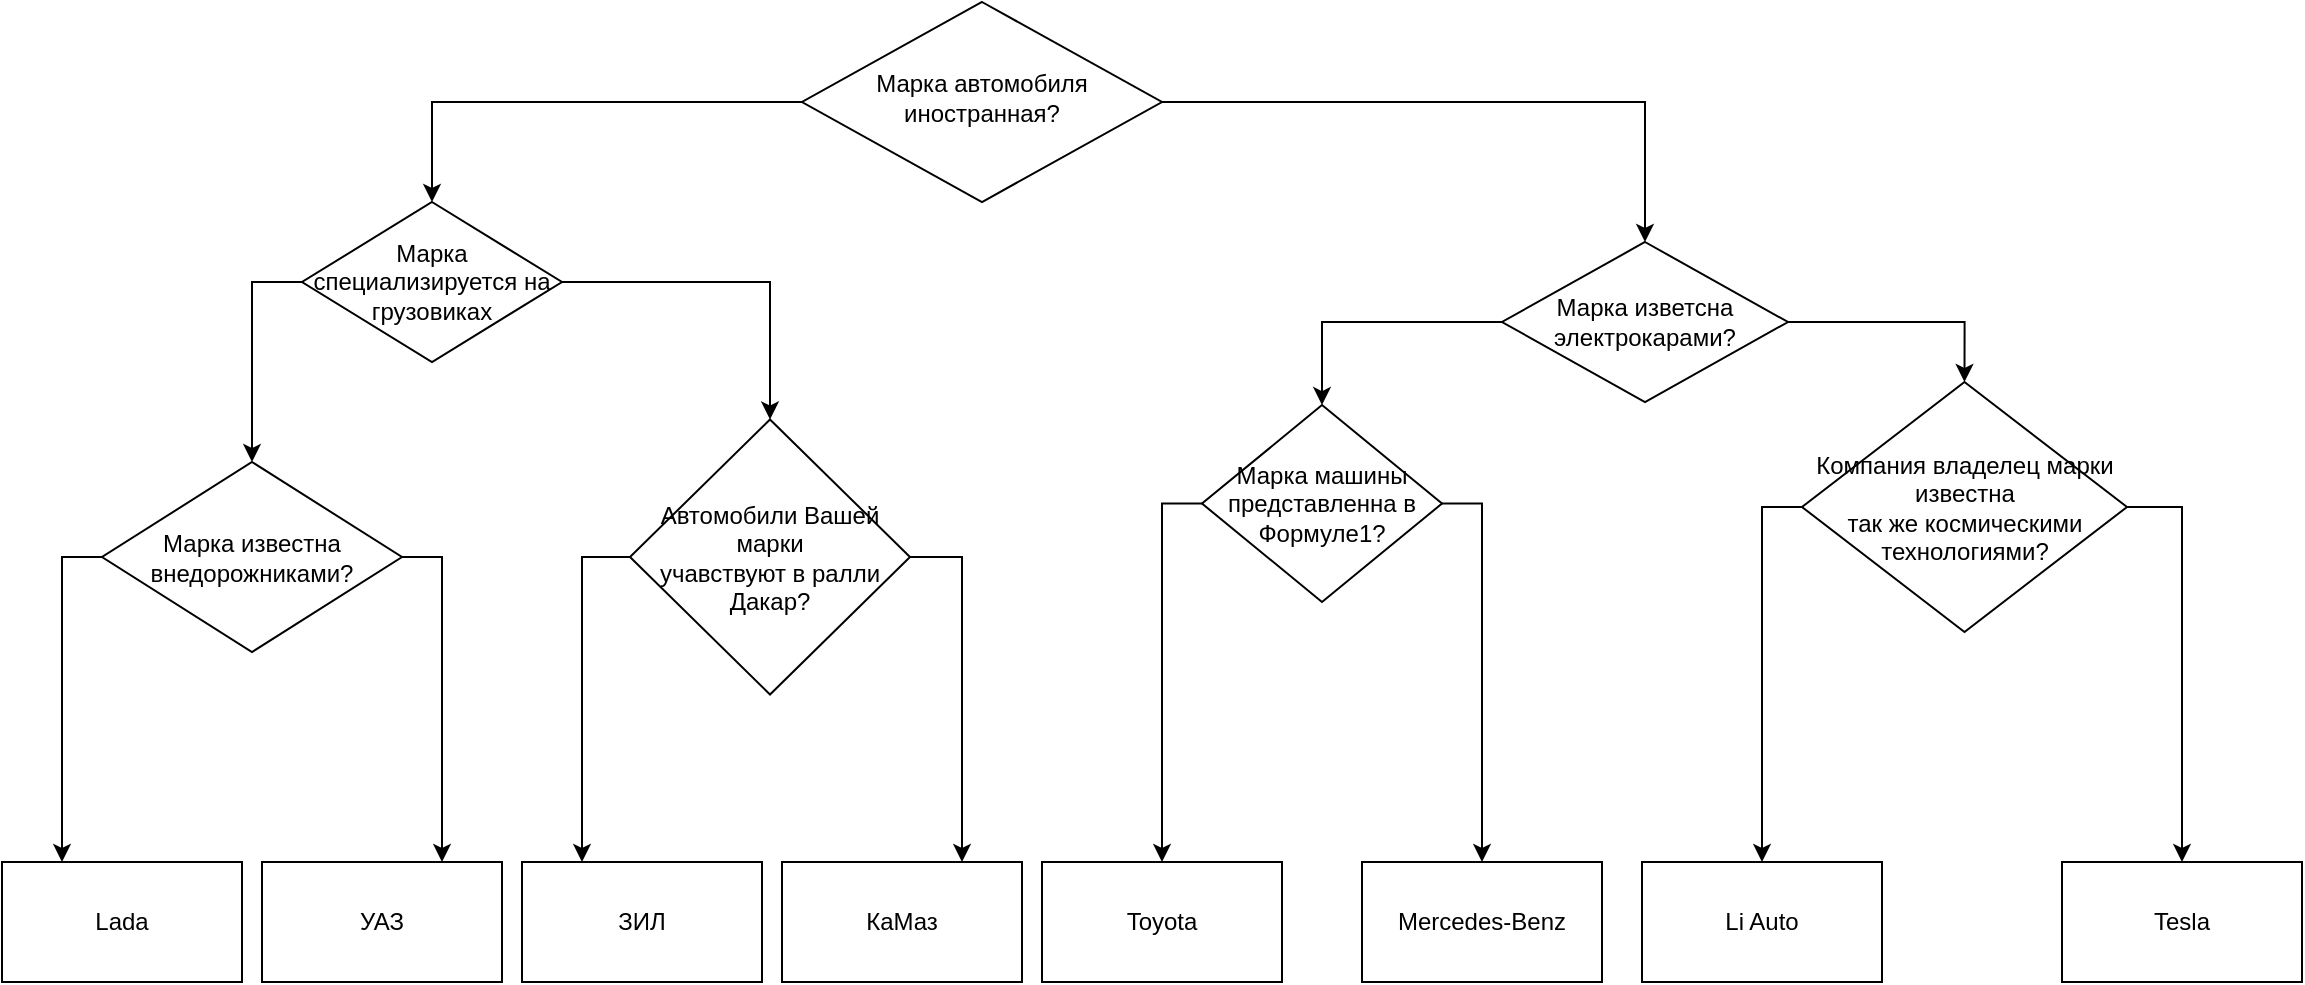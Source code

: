 <mxfile version="22.0.2" type="device">
  <diagram id="C5RBs43oDa-KdzZeNtuy" name="Page-1">
    <mxGraphModel dx="2261" dy="758" grid="1" gridSize="10" guides="1" tooltips="1" connect="1" arrows="1" fold="1" page="1" pageScale="1" pageWidth="827" pageHeight="1169" math="0" shadow="0">
      <root>
        <mxCell id="WIyWlLk6GJQsqaUBKTNV-0" />
        <mxCell id="WIyWlLk6GJQsqaUBKTNV-1" parent="WIyWlLk6GJQsqaUBKTNV-0" />
        <mxCell id="NNj73pJ5o8QrJ1JKOemf-13" style="edgeStyle=orthogonalEdgeStyle;rounded=0;orthogonalLoop=1;jettySize=auto;html=1;exitX=0;exitY=0.5;exitDx=0;exitDy=0;entryX=0.5;entryY=0;entryDx=0;entryDy=0;" edge="1" parent="WIyWlLk6GJQsqaUBKTNV-1" source="WIyWlLk6GJQsqaUBKTNV-6" target="NNj73pJ5o8QrJ1JKOemf-3">
          <mxGeometry relative="1" as="geometry" />
        </mxCell>
        <mxCell id="NNj73pJ5o8QrJ1JKOemf-14" style="edgeStyle=orthogonalEdgeStyle;rounded=0;orthogonalLoop=1;jettySize=auto;html=1;exitX=1;exitY=0.5;exitDx=0;exitDy=0;entryX=0.5;entryY=0;entryDx=0;entryDy=0;" edge="1" parent="WIyWlLk6GJQsqaUBKTNV-1" source="WIyWlLk6GJQsqaUBKTNV-6" target="NNj73pJ5o8QrJ1JKOemf-1">
          <mxGeometry relative="1" as="geometry" />
        </mxCell>
        <mxCell id="WIyWlLk6GJQsqaUBKTNV-6" value="Марка автомобиля иностранная?" style="rhombus;whiteSpace=wrap;html=1;shadow=0;fontFamily=Helvetica;fontSize=12;align=center;strokeWidth=1;spacing=6;spacingTop=-4;" parent="WIyWlLk6GJQsqaUBKTNV-1" vertex="1">
          <mxGeometry x="360" y="20" width="180" height="100" as="geometry" />
        </mxCell>
        <mxCell id="NNj73pJ5o8QrJ1JKOemf-18" style="edgeStyle=orthogonalEdgeStyle;rounded=0;orthogonalLoop=1;jettySize=auto;html=1;exitX=1;exitY=0.5;exitDx=0;exitDy=0;" edge="1" parent="WIyWlLk6GJQsqaUBKTNV-1" source="NNj73pJ5o8QrJ1JKOemf-0" target="NNj73pJ5o8QrJ1JKOemf-7">
          <mxGeometry relative="1" as="geometry" />
        </mxCell>
        <mxCell id="NNj73pJ5o8QrJ1JKOemf-19" style="edgeStyle=orthogonalEdgeStyle;rounded=0;orthogonalLoop=1;jettySize=auto;html=1;exitX=0;exitY=0.5;exitDx=0;exitDy=0;entryX=0.5;entryY=0;entryDx=0;entryDy=0;" edge="1" parent="WIyWlLk6GJQsqaUBKTNV-1" source="NNj73pJ5o8QrJ1JKOemf-0" target="NNj73pJ5o8QrJ1JKOemf-10">
          <mxGeometry relative="1" as="geometry">
            <mxPoint x="920" y="445" as="targetPoint" />
          </mxGeometry>
        </mxCell>
        <mxCell id="NNj73pJ5o8QrJ1JKOemf-0" value="Компания владелец марки известна&lt;br&gt;так же космическими технологиями?" style="rhombus;whiteSpace=wrap;html=1;" vertex="1" parent="WIyWlLk6GJQsqaUBKTNV-1">
          <mxGeometry x="860" y="210" width="162.5" height="125" as="geometry" />
        </mxCell>
        <mxCell id="NNj73pJ5o8QrJ1JKOemf-15" style="edgeStyle=orthogonalEdgeStyle;rounded=0;orthogonalLoop=1;jettySize=auto;html=1;exitX=1;exitY=0.5;exitDx=0;exitDy=0;entryX=0.5;entryY=0;entryDx=0;entryDy=0;" edge="1" parent="WIyWlLk6GJQsqaUBKTNV-1" source="NNj73pJ5o8QrJ1JKOemf-1" target="NNj73pJ5o8QrJ1JKOemf-0">
          <mxGeometry relative="1" as="geometry" />
        </mxCell>
        <mxCell id="NNj73pJ5o8QrJ1JKOemf-26" style="edgeStyle=orthogonalEdgeStyle;rounded=0;orthogonalLoop=1;jettySize=auto;html=1;exitX=0;exitY=0.5;exitDx=0;exitDy=0;entryX=0.5;entryY=0;entryDx=0;entryDy=0;" edge="1" parent="WIyWlLk6GJQsqaUBKTNV-1" source="NNj73pJ5o8QrJ1JKOemf-1" target="NNj73pJ5o8QrJ1JKOemf-28">
          <mxGeometry relative="1" as="geometry">
            <mxPoint x="631.5" y="237.5" as="targetPoint" />
          </mxGeometry>
        </mxCell>
        <mxCell id="NNj73pJ5o8QrJ1JKOemf-1" value="Марка изветсна электрокарами?" style="rhombus;whiteSpace=wrap;html=1;" vertex="1" parent="WIyWlLk6GJQsqaUBKTNV-1">
          <mxGeometry x="710" y="140" width="143" height="80" as="geometry" />
        </mxCell>
        <mxCell id="NNj73pJ5o8QrJ1JKOemf-16" style="edgeStyle=orthogonalEdgeStyle;rounded=0;orthogonalLoop=1;jettySize=auto;html=1;exitX=1;exitY=0.5;exitDx=0;exitDy=0;entryX=0.75;entryY=0;entryDx=0;entryDy=0;" edge="1" parent="WIyWlLk6GJQsqaUBKTNV-1" source="NNj73pJ5o8QrJ1JKOemf-2" target="NNj73pJ5o8QrJ1JKOemf-9">
          <mxGeometry relative="1" as="geometry" />
        </mxCell>
        <mxCell id="NNj73pJ5o8QrJ1JKOemf-17" style="edgeStyle=orthogonalEdgeStyle;rounded=0;orthogonalLoop=1;jettySize=auto;html=1;exitX=0;exitY=0.5;exitDx=0;exitDy=0;entryX=0.25;entryY=0;entryDx=0;entryDy=0;" edge="1" parent="WIyWlLk6GJQsqaUBKTNV-1" source="NNj73pJ5o8QrJ1JKOemf-2" target="NNj73pJ5o8QrJ1JKOemf-5">
          <mxGeometry relative="1" as="geometry" />
        </mxCell>
        <mxCell id="NNj73pJ5o8QrJ1JKOemf-2" value="Автомобили Вашей марки&lt;br&gt;учавствуют в ралли Дакар?" style="rhombus;whiteSpace=wrap;html=1;" vertex="1" parent="WIyWlLk6GJQsqaUBKTNV-1">
          <mxGeometry x="274" y="228.75" width="140" height="137.5" as="geometry" />
        </mxCell>
        <mxCell id="NNj73pJ5o8QrJ1JKOemf-11" style="edgeStyle=orthogonalEdgeStyle;rounded=0;orthogonalLoop=1;jettySize=auto;html=1;exitX=0;exitY=0.5;exitDx=0;exitDy=0;entryX=0.5;entryY=0;entryDx=0;entryDy=0;" edge="1" parent="WIyWlLk6GJQsqaUBKTNV-1" source="NNj73pJ5o8QrJ1JKOemf-3" target="NNj73pJ5o8QrJ1JKOemf-27">
          <mxGeometry relative="1" as="geometry">
            <mxPoint x="24" y="220" as="targetPoint" />
          </mxGeometry>
        </mxCell>
        <mxCell id="NNj73pJ5o8QrJ1JKOemf-12" style="edgeStyle=orthogonalEdgeStyle;rounded=0;orthogonalLoop=1;jettySize=auto;html=1;exitX=1;exitY=0.5;exitDx=0;exitDy=0;entryX=0.5;entryY=0;entryDx=0;entryDy=0;" edge="1" parent="WIyWlLk6GJQsqaUBKTNV-1" source="NNj73pJ5o8QrJ1JKOemf-3" target="NNj73pJ5o8QrJ1JKOemf-2">
          <mxGeometry relative="1" as="geometry" />
        </mxCell>
        <mxCell id="NNj73pJ5o8QrJ1JKOemf-3" value="Марка специализируется на грузовиках" style="rhombus;whiteSpace=wrap;html=1;" vertex="1" parent="WIyWlLk6GJQsqaUBKTNV-1">
          <mxGeometry x="110" y="120" width="130" height="80" as="geometry" />
        </mxCell>
        <mxCell id="NNj73pJ5o8QrJ1JKOemf-5" value="ЗИЛ" style="rounded=0;whiteSpace=wrap;html=1;" vertex="1" parent="WIyWlLk6GJQsqaUBKTNV-1">
          <mxGeometry x="220" y="450" width="120" height="60" as="geometry" />
        </mxCell>
        <mxCell id="NNj73pJ5o8QrJ1JKOemf-7" value="Tesla" style="rounded=0;whiteSpace=wrap;html=1;" vertex="1" parent="WIyWlLk6GJQsqaUBKTNV-1">
          <mxGeometry x="990" y="450" width="120" height="60" as="geometry" />
        </mxCell>
        <mxCell id="NNj73pJ5o8QrJ1JKOemf-9" value="КаМаз" style="rounded=0;whiteSpace=wrap;html=1;" vertex="1" parent="WIyWlLk6GJQsqaUBKTNV-1">
          <mxGeometry x="350" y="450" width="120" height="60" as="geometry" />
        </mxCell>
        <mxCell id="NNj73pJ5o8QrJ1JKOemf-10" value="Li Auto" style="rounded=0;whiteSpace=wrap;html=1;" vertex="1" parent="WIyWlLk6GJQsqaUBKTNV-1">
          <mxGeometry x="780" y="450" width="120" height="60" as="geometry" />
        </mxCell>
        <mxCell id="NNj73pJ5o8QrJ1JKOemf-35" style="edgeStyle=orthogonalEdgeStyle;rounded=0;orthogonalLoop=1;jettySize=auto;html=1;exitX=1;exitY=0.5;exitDx=0;exitDy=0;entryX=0.75;entryY=0;entryDx=0;entryDy=0;" edge="1" parent="WIyWlLk6GJQsqaUBKTNV-1" source="NNj73pJ5o8QrJ1JKOemf-27" target="NNj73pJ5o8QrJ1JKOemf-36">
          <mxGeometry relative="1" as="geometry">
            <mxPoint x="80" y="460" as="targetPoint" />
          </mxGeometry>
        </mxCell>
        <mxCell id="NNj73pJ5o8QrJ1JKOemf-38" style="edgeStyle=orthogonalEdgeStyle;rounded=0;orthogonalLoop=1;jettySize=auto;html=1;exitX=0;exitY=0.5;exitDx=0;exitDy=0;entryX=0.25;entryY=0;entryDx=0;entryDy=0;" edge="1" parent="WIyWlLk6GJQsqaUBKTNV-1" source="NNj73pJ5o8QrJ1JKOemf-27" target="NNj73pJ5o8QrJ1JKOemf-37">
          <mxGeometry relative="1" as="geometry" />
        </mxCell>
        <mxCell id="NNj73pJ5o8QrJ1JKOemf-27" value="Марка известна внедорожниками?" style="rhombus;whiteSpace=wrap;html=1;" vertex="1" parent="WIyWlLk6GJQsqaUBKTNV-1">
          <mxGeometry x="10" y="250" width="150" height="95" as="geometry" />
        </mxCell>
        <mxCell id="NNj73pJ5o8QrJ1JKOemf-31" style="edgeStyle=orthogonalEdgeStyle;rounded=0;orthogonalLoop=1;jettySize=auto;html=1;exitX=1;exitY=0.5;exitDx=0;exitDy=0;entryX=0.5;entryY=0;entryDx=0;entryDy=0;" edge="1" parent="WIyWlLk6GJQsqaUBKTNV-1" source="NNj73pJ5o8QrJ1JKOemf-28" target="NNj73pJ5o8QrJ1JKOemf-29">
          <mxGeometry relative="1" as="geometry" />
        </mxCell>
        <mxCell id="NNj73pJ5o8QrJ1JKOemf-32" style="edgeStyle=orthogonalEdgeStyle;rounded=0;orthogonalLoop=1;jettySize=auto;html=1;exitX=0;exitY=0.5;exitDx=0;exitDy=0;entryX=0.5;entryY=0;entryDx=0;entryDy=0;" edge="1" parent="WIyWlLk6GJQsqaUBKTNV-1" source="NNj73pJ5o8QrJ1JKOemf-28" target="NNj73pJ5o8QrJ1JKOemf-30">
          <mxGeometry relative="1" as="geometry" />
        </mxCell>
        <mxCell id="NNj73pJ5o8QrJ1JKOemf-28" value="Марка машины представленна в Формуле1?" style="rhombus;whiteSpace=wrap;html=1;" vertex="1" parent="WIyWlLk6GJQsqaUBKTNV-1">
          <mxGeometry x="560" y="221.53" width="120" height="98.47" as="geometry" />
        </mxCell>
        <mxCell id="NNj73pJ5o8QrJ1JKOemf-29" value="Mercedes-Benz" style="rounded=0;whiteSpace=wrap;html=1;" vertex="1" parent="WIyWlLk6GJQsqaUBKTNV-1">
          <mxGeometry x="640" y="450" width="120" height="60" as="geometry" />
        </mxCell>
        <mxCell id="NNj73pJ5o8QrJ1JKOemf-30" value="Toyota" style="rounded=0;whiteSpace=wrap;html=1;" vertex="1" parent="WIyWlLk6GJQsqaUBKTNV-1">
          <mxGeometry x="480" y="450" width="120" height="60" as="geometry" />
        </mxCell>
        <mxCell id="NNj73pJ5o8QrJ1JKOemf-36" value="УАЗ" style="rounded=0;whiteSpace=wrap;html=1;" vertex="1" parent="WIyWlLk6GJQsqaUBKTNV-1">
          <mxGeometry x="90" y="450" width="120" height="60" as="geometry" />
        </mxCell>
        <mxCell id="NNj73pJ5o8QrJ1JKOemf-37" value="Lada" style="rounded=0;whiteSpace=wrap;html=1;" vertex="1" parent="WIyWlLk6GJQsqaUBKTNV-1">
          <mxGeometry x="-40" y="450" width="120" height="60" as="geometry" />
        </mxCell>
      </root>
    </mxGraphModel>
  </diagram>
</mxfile>
